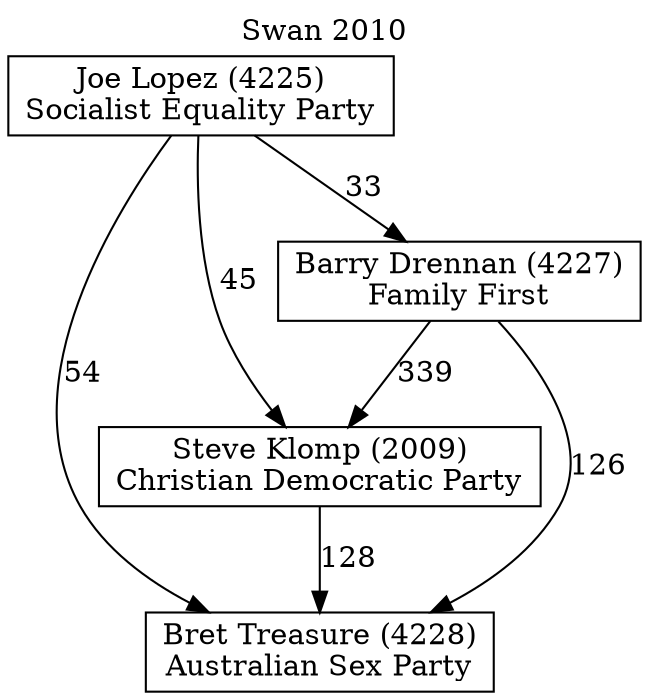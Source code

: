 // House preference flow
digraph "Bret Treasure (4228)_Swan_2010" {
	graph [label="Swan 2010" labelloc=t mclimit=2]
	node [shape=box]
	"Bret Treasure (4228)" [label="Bret Treasure (4228)
Australian Sex Party"]
	"Steve Klomp (2009)" [label="Steve Klomp (2009)
Christian Democratic Party"]
	"Barry Drennan (4227)" [label="Barry Drennan (4227)
Family First"]
	"Joe Lopez (4225)" [label="Joe Lopez (4225)
Socialist Equality Party"]
	"Steve Klomp (2009)" -> "Bret Treasure (4228)" [label=128]
	"Barry Drennan (4227)" -> "Steve Klomp (2009)" [label=339]
	"Joe Lopez (4225)" -> "Barry Drennan (4227)" [label=33]
	"Barry Drennan (4227)" -> "Bret Treasure (4228)" [label=126]
	"Joe Lopez (4225)" -> "Bret Treasure (4228)" [label=54]
	"Joe Lopez (4225)" -> "Steve Klomp (2009)" [label=45]
}
